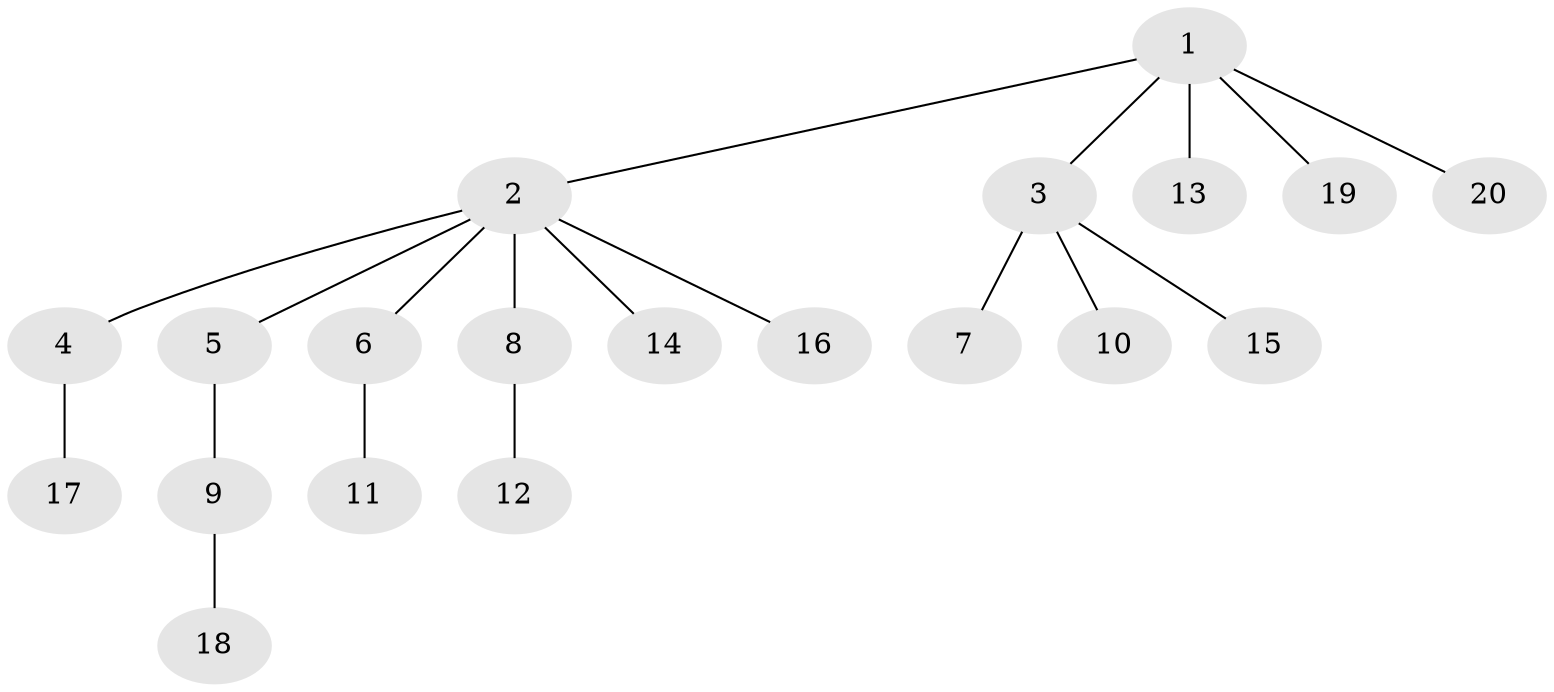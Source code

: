 // Generated by graph-tools (version 1.1) at 2025/46/02/15/25 05:46:28]
// undirected, 20 vertices, 19 edges
graph export_dot {
graph [start="1"]
  node [color=gray90,style=filled];
  1;
  2;
  3;
  4;
  5;
  6;
  7;
  8;
  9;
  10;
  11;
  12;
  13;
  14;
  15;
  16;
  17;
  18;
  19;
  20;
  1 -- 2;
  1 -- 3;
  1 -- 13;
  1 -- 19;
  1 -- 20;
  2 -- 4;
  2 -- 5;
  2 -- 6;
  2 -- 8;
  2 -- 14;
  2 -- 16;
  3 -- 7;
  3 -- 10;
  3 -- 15;
  4 -- 17;
  5 -- 9;
  6 -- 11;
  8 -- 12;
  9 -- 18;
}
